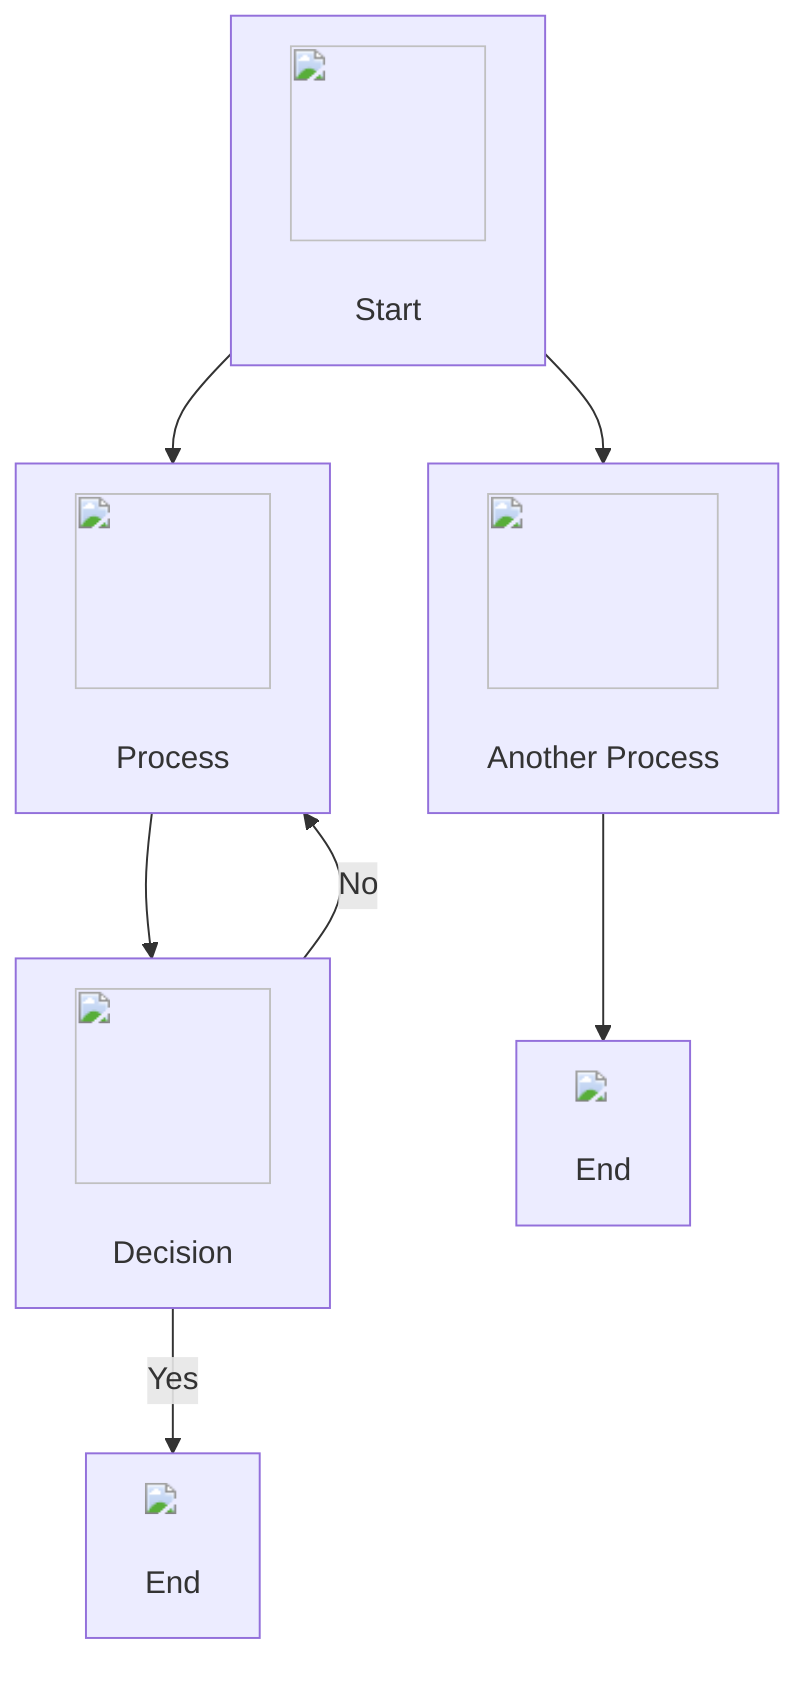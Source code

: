 %%{init: {'theme': 'default'}}%%

graph TD;
    A["<img src='icons/image.svg' width=100 height=100/> <br/> Start"] --> B["<img src='icons/file.svg' width=100 height=100/> <br/> Process"];
    B --> C["<img src='icons/brain.svg' width=100 height=100/> <br/> Decision"];
    C -->|"Yes"| D["<img src='dummy_plots/barplot_template.svg'/> <br/> End"];
    C -->|"No"| B;
    A --> E["<img src='icons/database.svg' width=100 height=100/> <br/> Another Process"];
    E --> F["<img src='dummy_plots/scatter_plot_template.svg'/> <br/> End"];